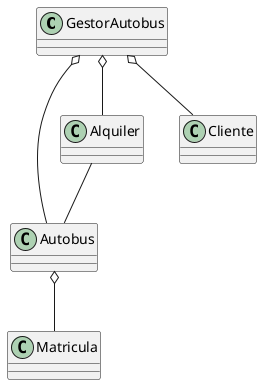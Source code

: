 @startuml diagrama

class GestorAutobus {
}

class Autobus {
}

class Alquiler {
}

class Cliente {
}

class Matricula {
}

Alquiler -- Autobus
Autobus o-- Matricula
GestorAutobus o-- Autobus
GestorAutobus o-- Cliente 
GestorAutobus o-- Alquiler

@enduml
